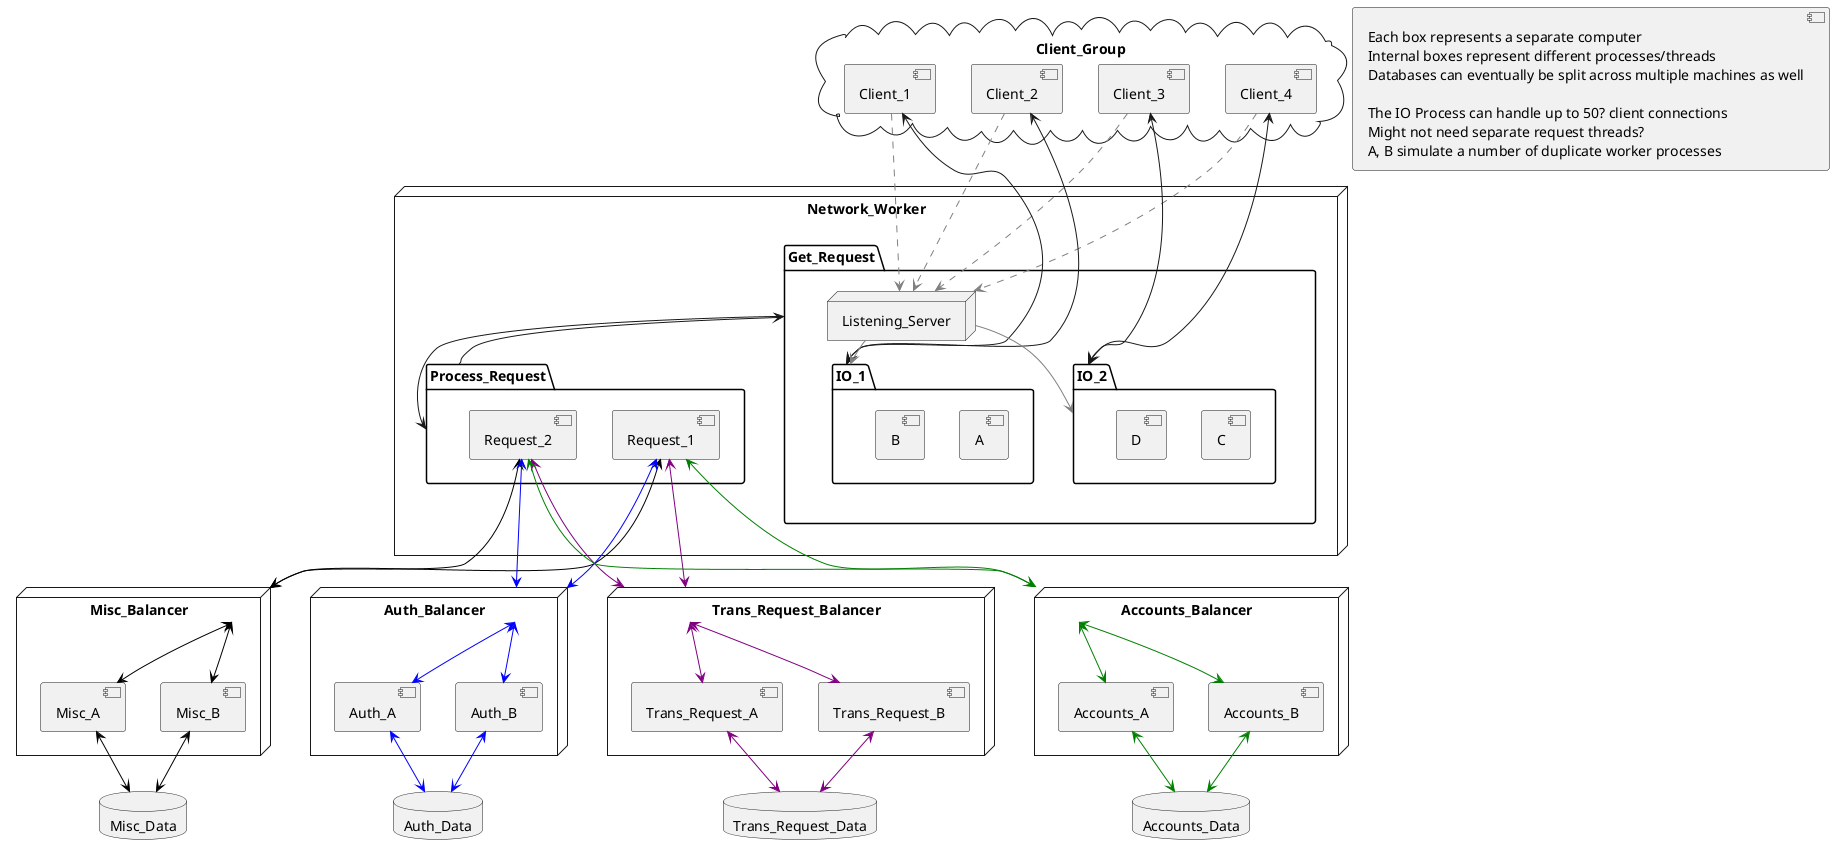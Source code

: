 


@startuml
component des[
Each box represents a separate computer
Internal boxes represent different processes/threads
Databases can eventually be split across multiple machines as well

The IO Process can handle up to 50? client connections
Might not need separate request threads?
A, B simulate a number of duplicate worker processes ]
cloud "Client_Group"{
    [Client_1]
    [Client_2]
    [Client_3]
    [Client_4]
}
node Network_Worker{
    package Get_Request{
        node Listening_Server{
        }
        package IO_1{
            [A]
            [B]
        }

        package IO_2{
            [C]
            [D]
        }
    }
    package Process_Request{
        [Request_1]
        [Request_2]
    }
}
Client_1 -down.> Listening_Server #Grey
Client_2 -down.> Listening_Server#Grey
Client_3 -down.> Listening_Server#Grey
Client_4 -down.> Listening_Server#Grey

Client_1 <-down-> IO_1
Client_2 <-down-> IO_1
Client_3 <-down-> IO_2
Client_4 <-down-> IO_2




Listening_Server -down-> IO_1#Grey
Listening_Server -down-> IO_2#Grey


Get_Request -down-> Process_Request
Process_Request -up-> Get_Request

database Misc_Data
node Misc_Balancer{
    [Misc_A]
    [Misc_B]
    Misc_Balancer <--> Misc_A#Black
    Misc_Balancer <-> Misc_B#Black
}

Misc_A <-down-> Misc_Data#Black
Misc_B <-down-> Misc_Data#Black
Request_1 <-down-> Misc_Balancer #Black
Request_2 <-down-> Misc_Balancer#Black


database Auth_Data
node Auth_Balancer{
    [Auth_A]
    [Auth_B]
    Auth_Balancer <--> Auth_A#Blue
    Auth_Balancer <-> Auth_B#Blue
}

Auth_A <-down-> Auth_Data#Blue
Auth_B <-down-> Auth_Data#Blue
Request_1 <-down-> Auth_Balancer #Blue
Request_2 <-down-> Auth_Balancer #Blue


database Trans_Request_Data
node Trans_Request_Balancer{
    [Trans_Request_A]
    [Trans_Request_B]
    Trans_Request_Balancer <--> Trans_Request_A#Purple
    Trans_Request_Balancer <-> Trans_Request_B#Purple
}

Trans_Request_A <-down-> Trans_Request_Data#Purple
Trans_Request_B <-down-> Trans_Request_Data#Purple
Request_1 <-down-> Trans_Request_Balancer #Purple
Request_2 <-down-> Trans_Request_Balancer #Purple


database Accounts_Data
node Accounts_Balancer {
    [Accounts_A]
    [Accounts_B]
    Accounts_Balancer <--> Accounts_A #Green
    Accounts_Balancer <-> Accounts_B#Green
}

Accounts_A <-down-> Accounts_Data#Green
Accounts_B <-down-> Accounts_Data#Green
Request_1 <-down-> Accounts_Balancer #Green
Request_2 <-down-> Accounts_Balancer #Green


@enduml